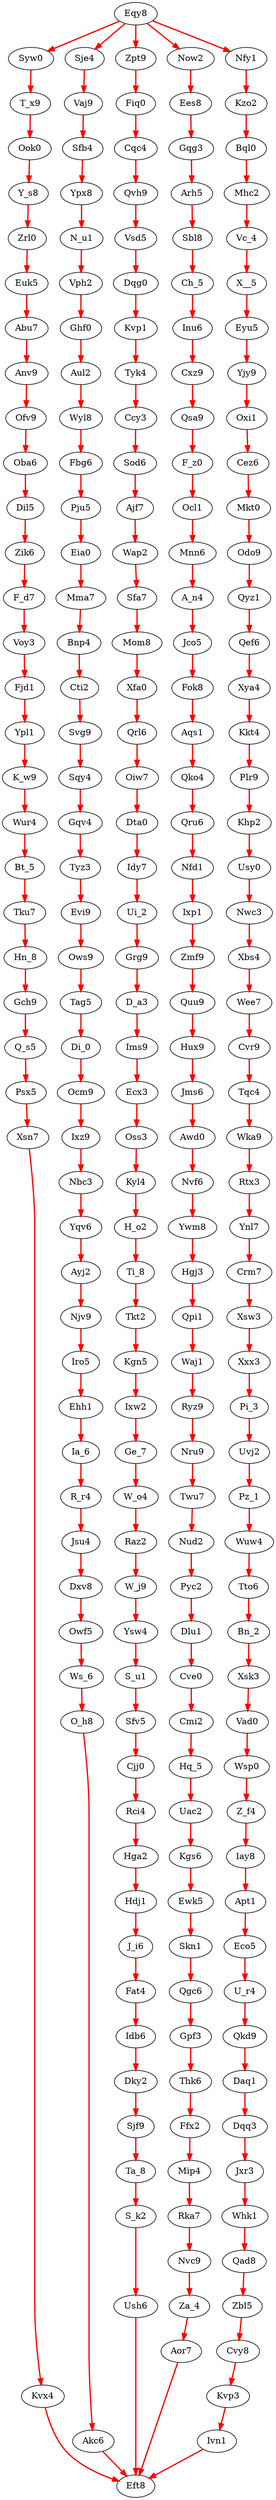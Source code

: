 digraph map
{
	Eqy8->Syw0 [color=red, style=bold];
	Syw0->T_x9 [color=red, style=bold];
	T_x9->Ook0 [color=red, style=bold];
	Ook0->Y_s8 [color=red, style=bold];
	Y_s8->Zrl0 [color=red, style=bold];
	Zrl0->Euk5 [color=red, style=bold];
	Euk5->Abu7 [color=red, style=bold];
	Abu7->Anv9 [color=red, style=bold];
	Anv9->Ofv9 [color=red, style=bold];
	Ofv9->Oba6 [color=red, style=bold];
	Oba6->Dil5 [color=red, style=bold];
	Dil5->Zik6 [color=red, style=bold];
	Zik6->F_d7 [color=red, style=bold];
	F_d7->Voy3 [color=red, style=bold];
	Voy3->Fjd1 [color=red, style=bold];
	Fjd1->Ypl1 [color=red, style=bold];
	Ypl1->K_w9 [color=red, style=bold];
	K_w9->Wur4 [color=red, style=bold];
	Wur4->Bt_5 [color=red, style=bold];
	Bt_5->Tku7 [color=red, style=bold];
	Tku7->Hn_8 [color=red, style=bold];
	Hn_8->Gch9 [color=red, style=bold];
	Gch9->Q_s5 [color=red, style=bold];
	Q_s5->Psx5 [color=red, style=bold];
	Psx5->Xsn7 [color=red, style=bold];
	Xsn7->Kvx4 [color=red, style=bold];
	Kvx4->Eft8 [color=red, style=bold];
	Eqy8->Sje4 [color=red, style=bold];
	Sje4->Vaj9 [color=red, style=bold];
	Vaj9->Sfb4 [color=red, style=bold];
	Sfb4->Ypx8 [color=red, style=bold];
	Ypx8->N_u1 [color=red, style=bold];
	N_u1->Vph2 [color=red, style=bold];
	Vph2->Ghf0 [color=red, style=bold];
	Ghf0->Aul2 [color=red, style=bold];
	Aul2->Wyl8 [color=red, style=bold];
	Wyl8->Fbg6 [color=red, style=bold];
	Fbg6->Pju5 [color=red, style=bold];
	Pju5->Eia0 [color=red, style=bold];
	Eia0->Mma7 [color=red, style=bold];
	Mma7->Bnp4 [color=red, style=bold];
	Bnp4->Cti2 [color=red, style=bold];
	Cti2->Svg9 [color=red, style=bold];
	Svg9->Sqy4 [color=red, style=bold];
	Sqy4->Gqv4 [color=red, style=bold];
	Gqv4->Tyz3 [color=red, style=bold];
	Tyz3->Evi9 [color=red, style=bold];
	Evi9->Ows9 [color=red, style=bold];
	Ows9->Tag5 [color=red, style=bold];
	Tag5->Di_0 [color=red, style=bold];
	Di_0->Ocm9 [color=red, style=bold];
	Ocm9->Ixz9 [color=red, style=bold];
	Ixz9->Nbc3 [color=red, style=bold];
	Nbc3->Yqv6 [color=red, style=bold];
	Yqv6->Ayj2 [color=red, style=bold];
	Ayj2->Njv9 [color=red, style=bold];
	Njv9->Iro5 [color=red, style=bold];
	Iro5->Ehh1 [color=red, style=bold];
	Ehh1->Ia_6 [color=red, style=bold];
	Ia_6->R_r4 [color=red, style=bold];
	R_r4->Jsu4 [color=red, style=bold];
	Jsu4->Dxv8 [color=red, style=bold];
	Dxv8->Owf5 [color=red, style=bold];
	Owf5->Ws_6 [color=red, style=bold];
	Ws_6->O_h8 [color=red, style=bold];
	O_h8->Akc6 [color=red, style=bold];
	Akc6->Eft8 [color=red, style=bold];
	Eqy8->Zpt9 [color=red, style=bold];
	Zpt9->Fiq0 [color=red, style=bold];
	Fiq0->Cqc4 [color=red, style=bold];
	Cqc4->Qvh9 [color=red, style=bold];
	Qvh9->Vsd5 [color=red, style=bold];
	Vsd5->Dqg0 [color=red, style=bold];
	Dqg0->Kvp1 [color=red, style=bold];
	Kvp1->Tyk4 [color=red, style=bold];
	Tyk4->Ccy3 [color=red, style=bold];
	Ccy3->Sod6 [color=red, style=bold];
	Sod6->Ajf7 [color=red, style=bold];
	Ajf7->Wap2 [color=red, style=bold];
	Wap2->Sfa7 [color=red, style=bold];
	Sfa7->Mom8 [color=red, style=bold];
	Mom8->Xfa0 [color=red, style=bold];
	Xfa0->Qrl6 [color=red, style=bold];
	Qrl6->Oiw7 [color=red, style=bold];
	Oiw7->Dta0 [color=red, style=bold];
	Dta0->Idy7 [color=red, style=bold];
	Idy7->Ui_2 [color=red, style=bold];
	Ui_2->Grg9 [color=red, style=bold];
	Grg9->D_a3 [color=red, style=bold];
	D_a3->Ims9 [color=red, style=bold];
	Ims9->Ecx3 [color=red, style=bold];
	Ecx3->Oss3 [color=red, style=bold];
	Oss3->Kyl4 [color=red, style=bold];
	Kyl4->H_o2 [color=red, style=bold];
	H_o2->Ti_8 [color=red, style=bold];
	Ti_8->Tkt2 [color=red, style=bold];
	Tkt2->Kgn5 [color=red, style=bold];
	Kgn5->Ixw2 [color=red, style=bold];
	Ixw2->Ge_7 [color=red, style=bold];
	Ge_7->W_o4 [color=red, style=bold];
	W_o4->Raz2 [color=red, style=bold];
	Raz2->W_j9 [color=red, style=bold];
	W_j9->Ysw4 [color=red, style=bold];
	Ysw4->S_u1 [color=red, style=bold];
	S_u1->Sfv5 [color=red, style=bold];
	Sfv5->Cjj0 [color=red, style=bold];
	Cjj0->Rci4 [color=red, style=bold];
	Rci4->Hga2 [color=red, style=bold];
	Hga2->Hdj1 [color=red, style=bold];
	Hdj1->J_i6 [color=red, style=bold];
	J_i6->Fat4 [color=red, style=bold];
	Fat4->Idb6 [color=red, style=bold];
	Idb6->Dky2 [color=red, style=bold];
	Dky2->Sjf9 [color=red, style=bold];
	Sjf9->Ta_8 [color=red, style=bold];
	Ta_8->S_k2 [color=red, style=bold];
	S_k2->Ush6 [color=red, style=bold];
	Ush6->Eft8 [color=red, style=bold];
	Eqy8->Now2 [color=red, style=bold];
	Now2->Ees8 [color=red, style=bold];
	Ees8->Gqg3 [color=red, style=bold];
	Gqg3->Arh5 [color=red, style=bold];
	Arh5->Sbl8 [color=red, style=bold];
	Sbl8->Ch_5 [color=red, style=bold];
	Ch_5->Inu6 [color=red, style=bold];
	Inu6->Cxz9 [color=red, style=bold];
	Cxz9->Qsa9 [color=red, style=bold];
	Qsa9->F_z0 [color=red, style=bold];
	F_z0->Ocl1 [color=red, style=bold];
	Ocl1->Mnn6 [color=red, style=bold];
	Mnn6->A_n4 [color=red, style=bold];
	A_n4->Jco5 [color=red, style=bold];
	Jco5->Fok8 [color=red, style=bold];
	Fok8->Aqs1 [color=red, style=bold];
	Aqs1->Qko4 [color=red, style=bold];
	Qko4->Qru6 [color=red, style=bold];
	Qru6->Nfd1 [color=red, style=bold];
	Nfd1->Ixp1 [color=red, style=bold];
	Ixp1->Zmf9 [color=red, style=bold];
	Zmf9->Quu9 [color=red, style=bold];
	Quu9->Hux9 [color=red, style=bold];
	Hux9->Jms6 [color=red, style=bold];
	Jms6->Awd0 [color=red, style=bold];
	Awd0->Nvf6 [color=red, style=bold];
	Nvf6->Ywm8 [color=red, style=bold];
	Ywm8->Hgj3 [color=red, style=bold];
	Hgj3->Qpi1 [color=red, style=bold];
	Qpi1->Waj1 [color=red, style=bold];
	Waj1->Ryz9 [color=red, style=bold];
	Ryz9->Nru9 [color=red, style=bold];
	Nru9->Twu7 [color=red, style=bold];
	Twu7->Nud2 [color=red, style=bold];
	Nud2->Pyc2 [color=red, style=bold];
	Pyc2->Dlu1 [color=red, style=bold];
	Dlu1->Cve0 [color=red, style=bold];
	Cve0->Cmi2 [color=red, style=bold];
	Cmi2->Hq_5 [color=red, style=bold];
	Hq_5->Uac2 [color=red, style=bold];
	Uac2->Kgs6 [color=red, style=bold];
	Kgs6->Ewk5 [color=red, style=bold];
	Ewk5->Skn1 [color=red, style=bold];
	Skn1->Qgc6 [color=red, style=bold];
	Qgc6->Gpf3 [color=red, style=bold];
	Gpf3->Thk6 [color=red, style=bold];
	Thk6->Ffx2 [color=red, style=bold];
	Ffx2->Mip4 [color=red, style=bold];
	Mip4->Rka7 [color=red, style=bold];
	Rka7->Nvc9 [color=red, style=bold];
	Nvc9->Za_4 [color=red, style=bold];
	Za_4->Aor7 [color=red, style=bold];
	Aor7->Eft8 [color=red, style=bold];
	Eqy8->Nfy1 [color=red, style=bold];
	Nfy1->Kzo2 [color=red, style=bold];
	Kzo2->Bql0 [color=red, style=bold];
	Bql0->Mhc2 [color=red, style=bold];
	Mhc2->Vc_4 [color=red, style=bold];
	Vc_4->X__5 [color=red, style=bold];
	X__5->Eyu5 [color=red, style=bold];
	Eyu5->Yjy9 [color=red, style=bold];
	Yjy9->Oxi1 [color=red, style=bold];
	Oxi1->Cez6 [color=red, style=bold];
	Cez6->Mkt0 [color=red, style=bold];
	Mkt0->Odo9 [color=red, style=bold];
	Odo9->Qyz1 [color=red, style=bold];
	Qyz1->Qef6 [color=red, style=bold];
	Qef6->Xya4 [color=red, style=bold];
	Xya4->Kkt4 [color=red, style=bold];
	Kkt4->Plr9 [color=red, style=bold];
	Plr9->Khp2 [color=red, style=bold];
	Khp2->Usy0 [color=red, style=bold];
	Usy0->Nwc3 [color=red, style=bold];
	Nwc3->Xbs4 [color=red, style=bold];
	Xbs4->Wee7 [color=red, style=bold];
	Wee7->Cvr9 [color=red, style=bold];
	Cvr9->Tqc4 [color=red, style=bold];
	Tqc4->Wka9 [color=red, style=bold];
	Wka9->Rtx3 [color=red, style=bold];
	Rtx3->Ynl7 [color=red, style=bold];
	Ynl7->Crm7 [color=red, style=bold];
	Crm7->Xsw3 [color=red, style=bold];
	Xsw3->Xxx3 [color=red, style=bold];
	Xxx3->Pi_3 [color=red, style=bold];
	Pi_3->Uvj2 [color=red, style=bold];
	Uvj2->Pz_1 [color=red, style=bold];
	Pz_1->Wuw4 [color=red, style=bold];
	Wuw4->Tto6 [color=red, style=bold];
	Tto6->Bn_2 [color=red, style=bold];
	Bn_2->Xsk3 [color=red, style=bold];
	Xsk3->Vad0 [color=red, style=bold];
	Vad0->Wsp0 [color=red, style=bold];
	Wsp0->Z_f4 [color=red, style=bold];
	Z_f4->Iay8 [color=red, style=bold];
	Iay8->Apt1 [color=red, style=bold];
	Apt1->Eco5 [color=red, style=bold];
	Eco5->U_r4 [color=red, style=bold];
	U_r4->Qkd9 [color=red, style=bold];
	Qkd9->Daq1 [color=red, style=bold];
	Daq1->Dqq3 [color=red, style=bold];
	Dqq3->Jxr3 [color=red, style=bold];
	Jxr3->Whk1 [color=red, style=bold];
	Whk1->Qad8 [color=red, style=bold];
	Qad8->Zbl5 [color=red, style=bold];
	Zbl5->Cvy8 [color=red, style=bold];
	Cvy8->Kvp3 [color=red, style=bold];
	Kvp3->Ivn1 [color=red, style=bold];
	Ivn1->Eft8 [color=red, style=bold];
}
